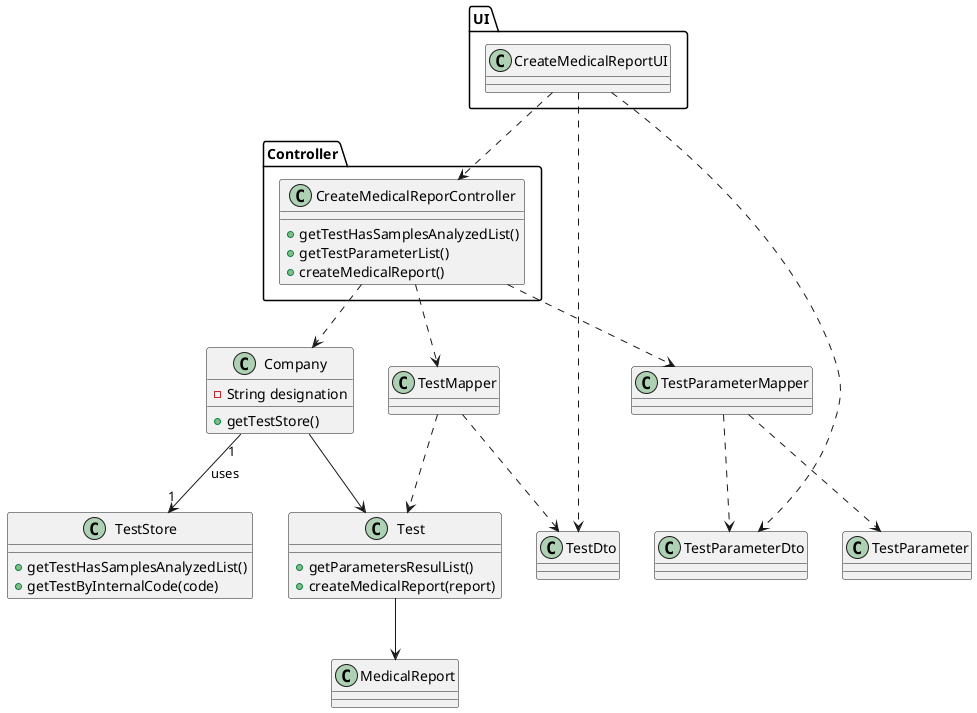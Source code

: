 @startuml

package UI{
class CreateMedicalReportUI{
}
}

package Controller{
class CreateMedicalReporController{
+getTestHasSamplesAnalyzedList()
+getTestParameterList()
+createMedicalReport()
}
}

class Company{
-String designation
+getTestStore()
}

class TestStore{
+getTestHasSamplesAnalyzedList()
+getTestByInternalCode(code)
}

class Test{
+getParametersResulList()
+createMedicalReport(report)
}

class MedicalReport{
}

class TestMapper{
}

class TestDto{
}

class TestParameter{
}

class TestParameterDto{
}

class TestParameterMapper{
}

CreateMedicalReportUI ..> CreateMedicalReporController
CreateMedicalReportUI ..> TestDto
CreateMedicalReportUI ..> TestParameterDto
CreateMedicalReporController ..> Company
CreateMedicalReporController ..> TestMapper
CreateMedicalReporController ..> TestParameterMapper
TestParameterMapper ..> TestParameterDto
TestParameterMapper ..> TestParameter
TestMapper ..> TestDto
TestMapper ..> Test
Company --> Test
Test --> MedicalReport
Company"1"--> "1" TestStore : uses

@enduml